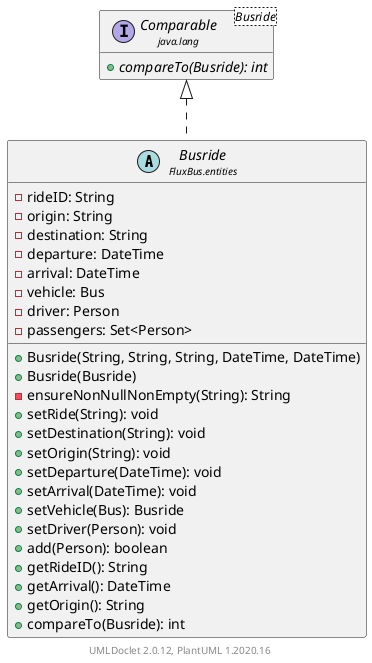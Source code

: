 @startuml
    set namespaceSeparator none
    hide empty fields
    hide empty methods

    abstract class "<size:14>Busride\n<size:10>FluxBus.entities" as FluxBus.entities.Busride [[Busride.html]] {
        -rideID: String
        -origin: String
        -destination: String
        -departure: DateTime
        -arrival: DateTime
        -vehicle: Bus
        -driver: Person
        -passengers: Set<Person>
        +Busride(String, String, String, DateTime, DateTime)
        +Busride(Busride)
        -ensureNonNullNonEmpty(String): String
        +setRide(String): void
        +setDestination(String): void
        +setOrigin(String): void
        +setDeparture(DateTime): void
        +setArrival(DateTime): void
        +setVehicle(Bus): Busride
        +setDriver(Person): void
        +add(Person): boolean
        +getRideID(): String
        +getArrival(): DateTime
        +getOrigin(): String
        +compareTo(Busride): int
    }

    interface "<size:14>Comparable\n<size:10>java.lang" as java.lang.Comparable<Busride> {
        {abstract} +compareTo(Busride): int
    }

    java.lang.Comparable <|.. FluxBus.entities.Busride

    center footer UMLDoclet 2.0.12, PlantUML 1.2020.16
@enduml
